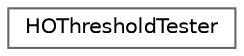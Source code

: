 digraph "类继承关系图"
{
 // LATEX_PDF_SIZE
  bgcolor="transparent";
  edge [fontname=Helvetica,fontsize=10,labelfontname=Helvetica,labelfontsize=10];
  node [fontname=Helvetica,fontsize=10,shape=box,height=0.2,width=0.4];
  rankdir="LR";
  Node0 [id="Node000000",label="HOThresholdTester",height=0.2,width=0.4,color="grey40", fillcolor="white", style="filled",URL="$struct_h_o_threshold_tester.html",tooltip=" "];
}
